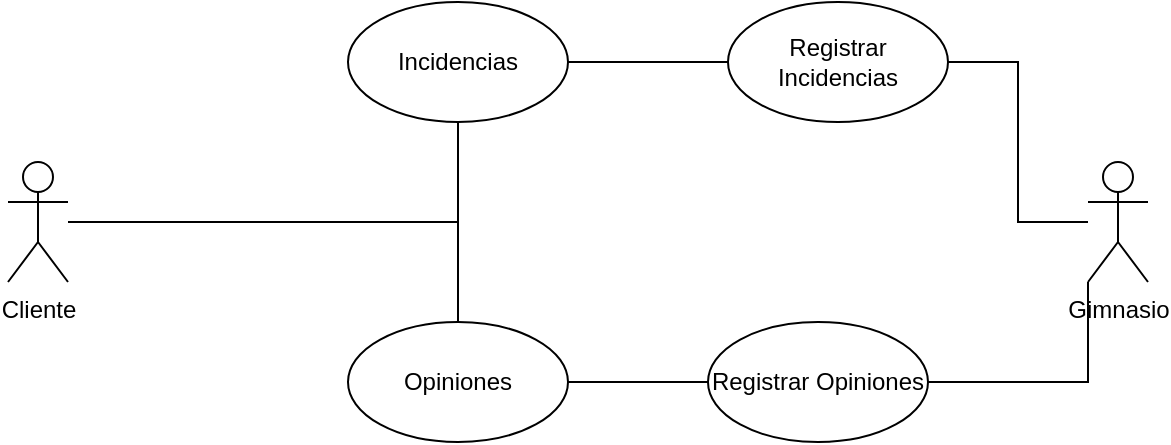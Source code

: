 <mxfile version="24.2.7" type="github">
  <diagram name="Página-1" id="kCTev81q7aybA59EAh-H">
    <mxGraphModel dx="1701" dy="948" grid="1" gridSize="10" guides="1" tooltips="1" connect="1" arrows="1" fold="1" page="1" pageScale="1" pageWidth="827" pageHeight="1169" math="0" shadow="0">
      <root>
        <mxCell id="0" />
        <mxCell id="1" parent="0" />
        <mxCell id="BX1oHqAipi8GrVUZQ88X-1" value="" style="edgeStyle=orthogonalEdgeStyle;rounded=0;orthogonalLoop=1;jettySize=auto;html=1;entryX=0.5;entryY=1;entryDx=0;entryDy=0;endArrow=none;endFill=0;" edge="1" parent="1" source="BX1oHqAipi8GrVUZQ88X-3" target="BX1oHqAipi8GrVUZQ88X-5">
          <mxGeometry relative="1" as="geometry">
            <mxPoint x="374" y="230" as="targetPoint" />
          </mxGeometry>
        </mxCell>
        <mxCell id="BX1oHqAipi8GrVUZQ88X-2" style="edgeStyle=orthogonalEdgeStyle;rounded=0;orthogonalLoop=1;jettySize=auto;html=1;endArrow=none;endFill=0;" edge="1" parent="1" source="BX1oHqAipi8GrVUZQ88X-3" target="BX1oHqAipi8GrVUZQ88X-11">
          <mxGeometry relative="1" as="geometry">
            <mxPoint x="320" y="380" as="targetPoint" />
          </mxGeometry>
        </mxCell>
        <mxCell id="BX1oHqAipi8GrVUZQ88X-3" value="Cliente" style="shape=umlActor;verticalLabelPosition=bottom;verticalAlign=top;html=1;outlineConnect=0;" vertex="1" parent="1">
          <mxGeometry x="90" y="280" width="30" height="60" as="geometry" />
        </mxCell>
        <mxCell id="BX1oHqAipi8GrVUZQ88X-4" style="edgeStyle=orthogonalEdgeStyle;rounded=0;orthogonalLoop=1;jettySize=auto;html=1;entryX=0;entryY=0.5;entryDx=0;entryDy=0;endArrow=none;endFill=0;" edge="1" parent="1" source="BX1oHqAipi8GrVUZQ88X-5" target="BX1oHqAipi8GrVUZQ88X-9">
          <mxGeometry relative="1" as="geometry" />
        </mxCell>
        <mxCell id="BX1oHqAipi8GrVUZQ88X-5" value="Incidencias" style="ellipse;whiteSpace=wrap;html=1;" vertex="1" parent="1">
          <mxGeometry x="260" y="200" width="110" height="60" as="geometry" />
        </mxCell>
        <mxCell id="BX1oHqAipi8GrVUZQ88X-6" style="edgeStyle=orthogonalEdgeStyle;rounded=0;orthogonalLoop=1;jettySize=auto;html=1;entryX=1;entryY=0.5;entryDx=0;entryDy=0;endArrow=none;endFill=0;" edge="1" parent="1" source="BX1oHqAipi8GrVUZQ88X-8" target="BX1oHqAipi8GrVUZQ88X-9">
          <mxGeometry relative="1" as="geometry" />
        </mxCell>
        <mxCell id="BX1oHqAipi8GrVUZQ88X-7" style="edgeStyle=orthogonalEdgeStyle;rounded=0;orthogonalLoop=1;jettySize=auto;html=1;exitX=0;exitY=1;exitDx=0;exitDy=0;exitPerimeter=0;entryX=1;entryY=0.5;entryDx=0;entryDy=0;endArrow=none;endFill=0;" edge="1" parent="1" source="BX1oHqAipi8GrVUZQ88X-8" target="BX1oHqAipi8GrVUZQ88X-12">
          <mxGeometry relative="1" as="geometry" />
        </mxCell>
        <mxCell id="BX1oHqAipi8GrVUZQ88X-8" value="Gimnasio" style="shape=umlActor;verticalLabelPosition=bottom;verticalAlign=top;html=1;outlineConnect=0;" vertex="1" parent="1">
          <mxGeometry x="630" y="280" width="30" height="60" as="geometry" />
        </mxCell>
        <mxCell id="BX1oHqAipi8GrVUZQ88X-9" value="Registrar Incidencias" style="ellipse;whiteSpace=wrap;html=1;" vertex="1" parent="1">
          <mxGeometry x="450" y="200" width="110" height="60" as="geometry" />
        </mxCell>
        <mxCell id="BX1oHqAipi8GrVUZQ88X-10" style="edgeStyle=orthogonalEdgeStyle;rounded=0;orthogonalLoop=1;jettySize=auto;html=1;exitX=1;exitY=0.5;exitDx=0;exitDy=0;entryX=0;entryY=0.5;entryDx=0;entryDy=0;endArrow=none;endFill=0;" edge="1" parent="1" source="BX1oHqAipi8GrVUZQ88X-11" target="BX1oHqAipi8GrVUZQ88X-12">
          <mxGeometry relative="1" as="geometry" />
        </mxCell>
        <mxCell id="BX1oHqAipi8GrVUZQ88X-11" value="Opiniones" style="ellipse;whiteSpace=wrap;html=1;" vertex="1" parent="1">
          <mxGeometry x="260" y="360" width="110" height="60" as="geometry" />
        </mxCell>
        <mxCell id="BX1oHqAipi8GrVUZQ88X-12" value="Registrar Opiniones" style="ellipse;whiteSpace=wrap;html=1;" vertex="1" parent="1">
          <mxGeometry x="440" y="360" width="110" height="60" as="geometry" />
        </mxCell>
      </root>
    </mxGraphModel>
  </diagram>
</mxfile>
